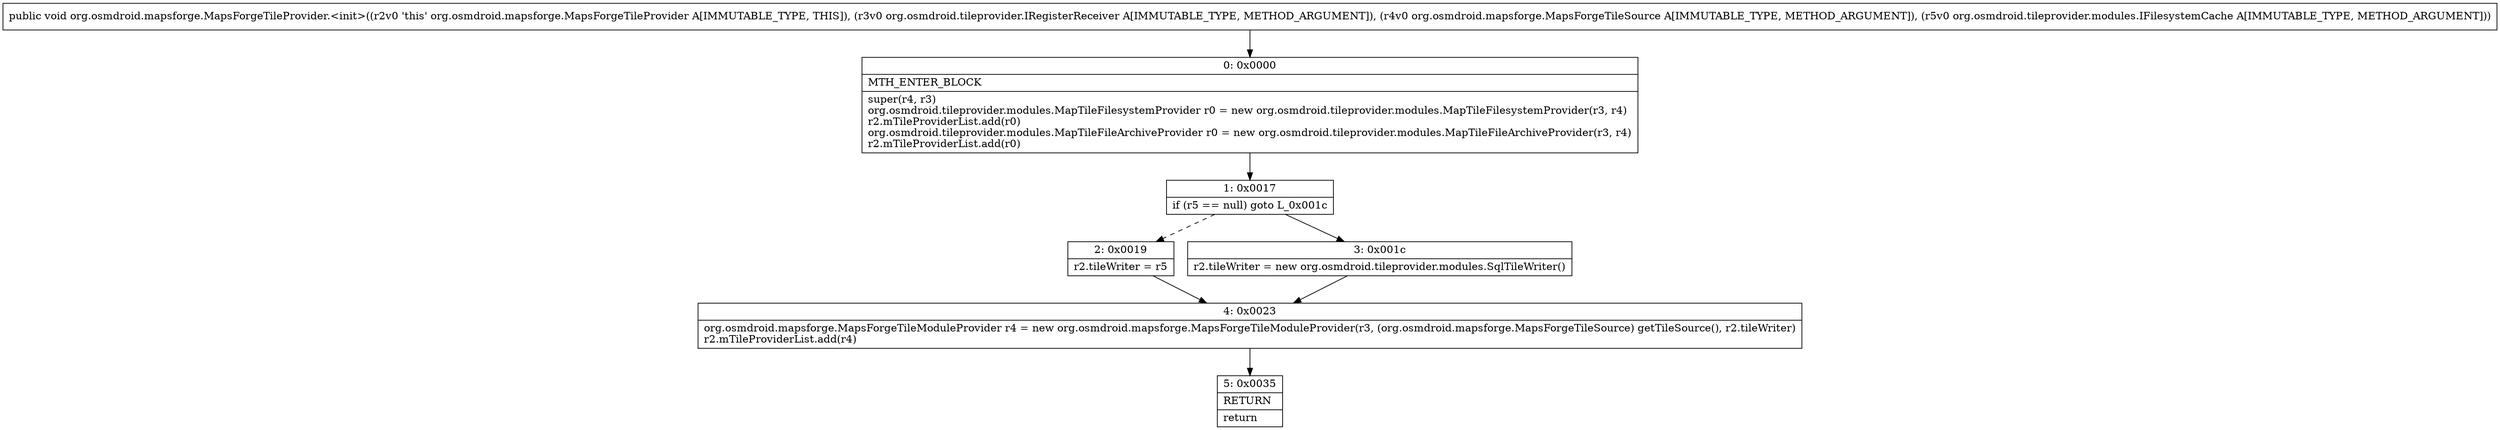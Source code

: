 digraph "CFG fororg.osmdroid.mapsforge.MapsForgeTileProvider.\<init\>(Lorg\/osmdroid\/tileprovider\/IRegisterReceiver;Lorg\/osmdroid\/mapsforge\/MapsForgeTileSource;Lorg\/osmdroid\/tileprovider\/modules\/IFilesystemCache;)V" {
Node_0 [shape=record,label="{0\:\ 0x0000|MTH_ENTER_BLOCK\l|super(r4, r3)\lorg.osmdroid.tileprovider.modules.MapTileFilesystemProvider r0 = new org.osmdroid.tileprovider.modules.MapTileFilesystemProvider(r3, r4)\lr2.mTileProviderList.add(r0)\lorg.osmdroid.tileprovider.modules.MapTileFileArchiveProvider r0 = new org.osmdroid.tileprovider.modules.MapTileFileArchiveProvider(r3, r4)\lr2.mTileProviderList.add(r0)\l}"];
Node_1 [shape=record,label="{1\:\ 0x0017|if (r5 == null) goto L_0x001c\l}"];
Node_2 [shape=record,label="{2\:\ 0x0019|r2.tileWriter = r5\l}"];
Node_3 [shape=record,label="{3\:\ 0x001c|r2.tileWriter = new org.osmdroid.tileprovider.modules.SqlTileWriter()\l}"];
Node_4 [shape=record,label="{4\:\ 0x0023|org.osmdroid.mapsforge.MapsForgeTileModuleProvider r4 = new org.osmdroid.mapsforge.MapsForgeTileModuleProvider(r3, (org.osmdroid.mapsforge.MapsForgeTileSource) getTileSource(), r2.tileWriter)\lr2.mTileProviderList.add(r4)\l}"];
Node_5 [shape=record,label="{5\:\ 0x0035|RETURN\l|return\l}"];
MethodNode[shape=record,label="{public void org.osmdroid.mapsforge.MapsForgeTileProvider.\<init\>((r2v0 'this' org.osmdroid.mapsforge.MapsForgeTileProvider A[IMMUTABLE_TYPE, THIS]), (r3v0 org.osmdroid.tileprovider.IRegisterReceiver A[IMMUTABLE_TYPE, METHOD_ARGUMENT]), (r4v0 org.osmdroid.mapsforge.MapsForgeTileSource A[IMMUTABLE_TYPE, METHOD_ARGUMENT]), (r5v0 org.osmdroid.tileprovider.modules.IFilesystemCache A[IMMUTABLE_TYPE, METHOD_ARGUMENT])) }"];
MethodNode -> Node_0;
Node_0 -> Node_1;
Node_1 -> Node_2[style=dashed];
Node_1 -> Node_3;
Node_2 -> Node_4;
Node_3 -> Node_4;
Node_4 -> Node_5;
}

